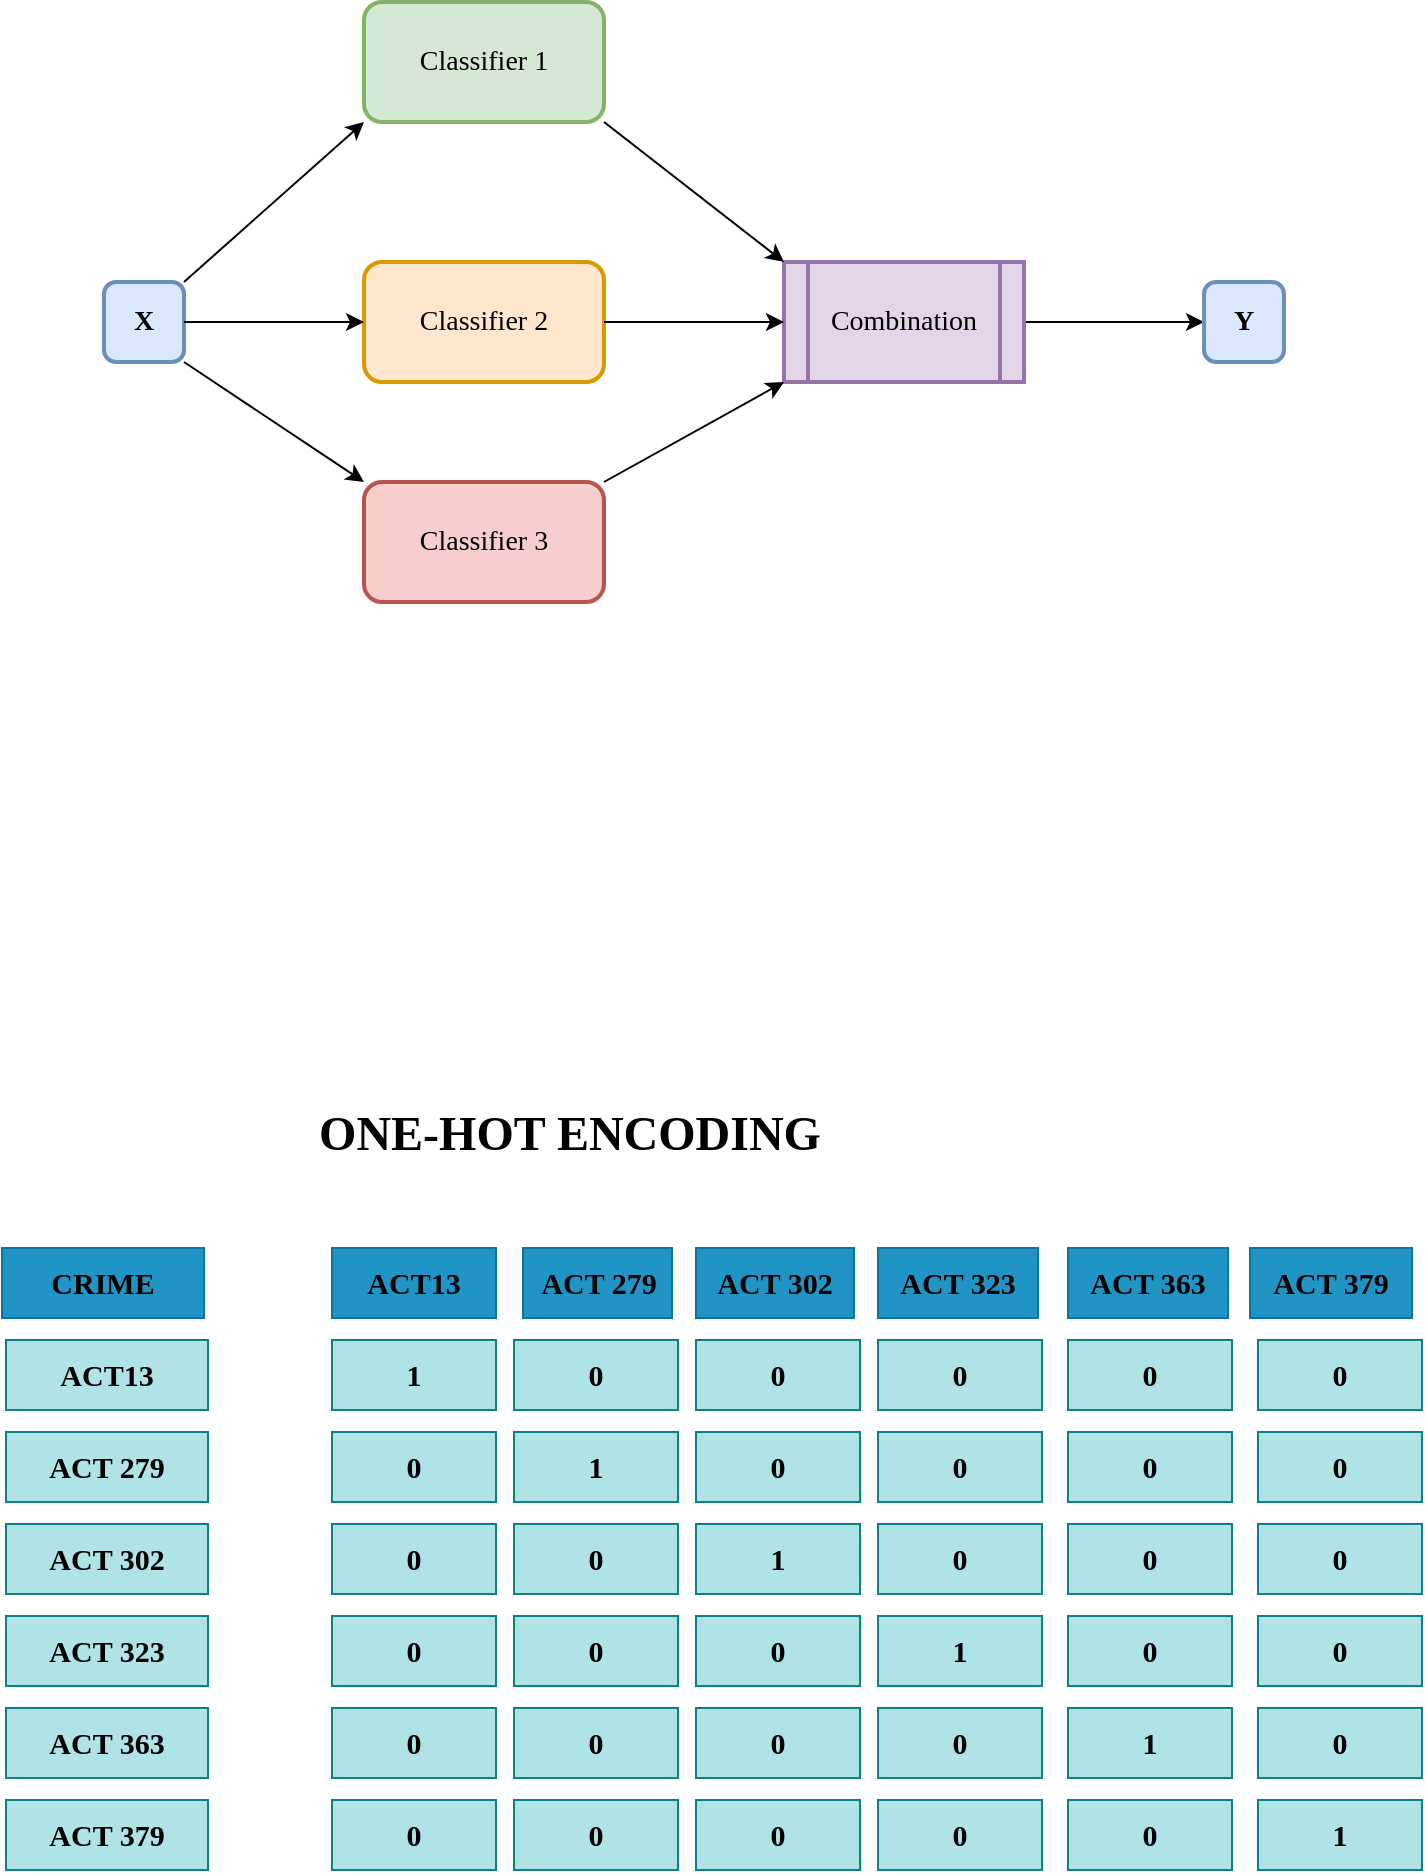 <mxfile version="24.2.3" type="github">
  <diagram name="Page-1" id="UZhmsuCfNOGk2xlRdlU8">
    <mxGraphModel dx="1050" dy="522" grid="0" gridSize="10" guides="1" tooltips="1" connect="1" arrows="1" fold="1" page="1" pageScale="1" pageWidth="850" pageHeight="1100" math="0" shadow="0">
      <root>
        <mxCell id="0" />
        <mxCell id="1" parent="0" />
        <mxCell id="53B9AEJA23FO8m4ImgdL-1" value="&lt;font size=&quot;1&quot; face=&quot;Verdana&quot; style=&quot;&quot;&gt;&lt;b style=&quot;font-size: 14px;&quot;&gt;X&lt;/b&gt;&lt;/font&gt;" style="rounded=1;whiteSpace=wrap;html=1;hachureGap=4;fontFamily=Architects Daughter;fontSource=https%3A%2F%2Ffonts.googleapis.com%2Fcss%3Ffamily%3DArchitects%2BDaughter;fillColor=#dae8fc;strokeColor=#6c8ebf;strokeWidth=2;" parent="1" vertex="1">
          <mxGeometry x="100" y="200" width="40" height="40" as="geometry" />
        </mxCell>
        <mxCell id="53B9AEJA23FO8m4ImgdL-2" value="&lt;font face=&quot;Verdana&quot; style=&quot;font-size: 14px;&quot;&gt;Classifier 1&lt;/font&gt;" style="rounded=1;whiteSpace=wrap;html=1;hachureGap=4;fontFamily=Architects Daughter;fontSource=https%3A%2F%2Ffonts.googleapis.com%2Fcss%3Ffamily%3DArchitects%2BDaughter;fillColor=#d5e8d4;strokeColor=#82b366;strokeWidth=2;" parent="1" vertex="1">
          <mxGeometry x="230" y="60" width="120" height="60" as="geometry" />
        </mxCell>
        <mxCell id="53B9AEJA23FO8m4ImgdL-3" value="&lt;font face=&quot;Verdana&quot; style=&quot;font-size: 14px;&quot;&gt;Classifier 2&lt;/font&gt;" style="rounded=1;whiteSpace=wrap;html=1;hachureGap=4;fontFamily=Architects Daughter;fontSource=https%3A%2F%2Ffonts.googleapis.com%2Fcss%3Ffamily%3DArchitects%2BDaughter;fillColor=#ffe6cc;strokeColor=#d79b00;strokeWidth=2;" parent="1" vertex="1">
          <mxGeometry x="230" y="190" width="120" height="60" as="geometry" />
        </mxCell>
        <mxCell id="53B9AEJA23FO8m4ImgdL-4" value="&lt;font face=&quot;Verdana&quot; style=&quot;font-size: 14px;&quot;&gt;Classifier 3&lt;/font&gt;" style="rounded=1;whiteSpace=wrap;html=1;hachureGap=4;fontFamily=Architects Daughter;fontSource=https%3A%2F%2Ffonts.googleapis.com%2Fcss%3Ffamily%3DArchitects%2BDaughter;fillColor=#f8cecc;strokeColor=#b85450;strokeWidth=2;" parent="1" vertex="1">
          <mxGeometry x="230" y="300" width="120" height="60" as="geometry" />
        </mxCell>
        <mxCell id="53B9AEJA23FO8m4ImgdL-5" value="" style="endArrow=classic;html=1;rounded=0;hachureGap=4;fontFamily=Architects Daughter;fontSource=https%3A%2F%2Ffonts.googleapis.com%2Fcss%3Ffamily%3DArchitects%2BDaughter;exitX=1;exitY=0;exitDx=0;exitDy=0;entryX=0;entryY=1;entryDx=0;entryDy=0;" parent="1" source="53B9AEJA23FO8m4ImgdL-1" target="53B9AEJA23FO8m4ImgdL-2" edge="1">
          <mxGeometry width="50" height="50" relative="1" as="geometry">
            <mxPoint x="400" y="290" as="sourcePoint" />
            <mxPoint x="450" y="240" as="targetPoint" />
          </mxGeometry>
        </mxCell>
        <mxCell id="53B9AEJA23FO8m4ImgdL-6" value="" style="endArrow=classic;html=1;rounded=0;hachureGap=4;fontFamily=Architects Daughter;fontSource=https%3A%2F%2Ffonts.googleapis.com%2Fcss%3Ffamily%3DArchitects%2BDaughter;exitX=1;exitY=0.5;exitDx=0;exitDy=0;entryX=0;entryY=0.5;entryDx=0;entryDy=0;" parent="1" source="53B9AEJA23FO8m4ImgdL-1" target="53B9AEJA23FO8m4ImgdL-3" edge="1">
          <mxGeometry width="50" height="50" relative="1" as="geometry">
            <mxPoint x="400" y="290" as="sourcePoint" />
            <mxPoint x="450" y="240" as="targetPoint" />
          </mxGeometry>
        </mxCell>
        <mxCell id="53B9AEJA23FO8m4ImgdL-7" value="" style="endArrow=classic;html=1;rounded=0;hachureGap=4;fontFamily=Architects Daughter;fontSource=https%3A%2F%2Ffonts.googleapis.com%2Fcss%3Ffamily%3DArchitects%2BDaughter;exitX=1;exitY=1;exitDx=0;exitDy=0;entryX=0;entryY=0;entryDx=0;entryDy=0;" parent="1" source="53B9AEJA23FO8m4ImgdL-1" target="53B9AEJA23FO8m4ImgdL-4" edge="1">
          <mxGeometry width="50" height="50" relative="1" as="geometry">
            <mxPoint x="400" y="290" as="sourcePoint" />
            <mxPoint x="450" y="240" as="targetPoint" />
          </mxGeometry>
        </mxCell>
        <mxCell id="53B9AEJA23FO8m4ImgdL-13" value="" style="edgeStyle=orthogonalEdgeStyle;rounded=0;hachureGap=4;orthogonalLoop=1;jettySize=auto;html=1;fontFamily=Architects Daughter;fontSource=https%3A%2F%2Ffonts.googleapis.com%2Fcss%3Ffamily%3DArchitects%2BDaughter;" parent="1" source="53B9AEJA23FO8m4ImgdL-8" target="53B9AEJA23FO8m4ImgdL-12" edge="1">
          <mxGeometry relative="1" as="geometry" />
        </mxCell>
        <mxCell id="53B9AEJA23FO8m4ImgdL-8" value="&lt;font style=&quot;font-size: 14px;&quot; face=&quot;Verdana&quot;&gt;Combination&lt;/font&gt;" style="shape=process;whiteSpace=wrap;html=1;backgroundOutline=1;hachureGap=4;fontFamily=Architects Daughter;fontSource=https%3A%2F%2Ffonts.googleapis.com%2Fcss%3Ffamily%3DArchitects%2BDaughter;fillColor=#e1d5e7;strokeColor=#9673a6;strokeWidth=2;" parent="1" vertex="1">
          <mxGeometry x="440" y="190" width="120" height="60" as="geometry" />
        </mxCell>
        <mxCell id="53B9AEJA23FO8m4ImgdL-9" value="" style="endArrow=classic;html=1;rounded=0;hachureGap=4;fontFamily=Architects Daughter;fontSource=https%3A%2F%2Ffonts.googleapis.com%2Fcss%3Ffamily%3DArchitects%2BDaughter;entryX=0;entryY=0.5;entryDx=0;entryDy=0;" parent="1" source="53B9AEJA23FO8m4ImgdL-3" target="53B9AEJA23FO8m4ImgdL-8" edge="1">
          <mxGeometry width="50" height="50" relative="1" as="geometry">
            <mxPoint x="400" y="290" as="sourcePoint" />
            <mxPoint x="450" y="240" as="targetPoint" />
          </mxGeometry>
        </mxCell>
        <mxCell id="53B9AEJA23FO8m4ImgdL-10" value="" style="endArrow=classic;html=1;rounded=0;hachureGap=4;fontFamily=Architects Daughter;fontSource=https%3A%2F%2Ffonts.googleapis.com%2Fcss%3Ffamily%3DArchitects%2BDaughter;exitX=1;exitY=1;exitDx=0;exitDy=0;entryX=0;entryY=0;entryDx=0;entryDy=0;" parent="1" source="53B9AEJA23FO8m4ImgdL-2" target="53B9AEJA23FO8m4ImgdL-8" edge="1">
          <mxGeometry width="50" height="50" relative="1" as="geometry">
            <mxPoint x="400" y="290" as="sourcePoint" />
            <mxPoint x="450" y="240" as="targetPoint" />
          </mxGeometry>
        </mxCell>
        <mxCell id="53B9AEJA23FO8m4ImgdL-11" value="" style="endArrow=classic;html=1;rounded=0;hachureGap=4;fontFamily=Architects Daughter;fontSource=https%3A%2F%2Ffonts.googleapis.com%2Fcss%3Ffamily%3DArchitects%2BDaughter;exitX=1;exitY=0;exitDx=0;exitDy=0;entryX=0;entryY=1;entryDx=0;entryDy=0;" parent="1" source="53B9AEJA23FO8m4ImgdL-4" target="53B9AEJA23FO8m4ImgdL-8" edge="1">
          <mxGeometry width="50" height="50" relative="1" as="geometry">
            <mxPoint x="400" y="290" as="sourcePoint" />
            <mxPoint x="450" y="240" as="targetPoint" />
          </mxGeometry>
        </mxCell>
        <mxCell id="53B9AEJA23FO8m4ImgdL-12" value="&lt;font face=&quot;Verdana&quot;&gt;&lt;span style=&quot;font-size: 14px;&quot;&gt;&lt;b&gt;Y&lt;/b&gt;&lt;/span&gt;&lt;/font&gt;" style="rounded=1;whiteSpace=wrap;html=1;hachureGap=4;fontFamily=Architects Daughter;fontSource=https%3A%2F%2Ffonts.googleapis.com%2Fcss%3Ffamily%3DArchitects%2BDaughter;fillColor=#dae8fc;strokeColor=#6c8ebf;strokeWidth=2;" parent="1" vertex="1">
          <mxGeometry x="650" y="200" width="40" height="40" as="geometry" />
        </mxCell>
        <mxCell id="3l8NTvODJtoST_4Azbzs-1" value="&lt;b&gt;&lt;font style=&quot;font-size: 24px;&quot; face=&quot;Times New Roman&quot;&gt;ONE-HOT ENCODING&lt;/font&gt;&lt;/b&gt;" style="text;html=1;align=center;verticalAlign=middle;whiteSpace=wrap;rounded=0;fontFamily=Architects Daughter;fontSource=https%3A%2F%2Ffonts.googleapis.com%2Fcss%3Ffamily%3DArchitects%2BDaughter;" vertex="1" parent="1">
          <mxGeometry x="179" y="611" width="308" height="30" as="geometry" />
        </mxCell>
        <mxCell id="3l8NTvODJtoST_4Azbzs-2" value="&lt;b&gt;&lt;font style=&quot;font-size: 15px;&quot; face=&quot;Times New Roman&quot;&gt;CRIME&lt;/font&gt;&lt;/b&gt;" style="rounded=0;whiteSpace=wrap;html=1;hachureGap=4;fontFamily=Architects Daughter;fontSource=https%3A%2F%2Ffonts.googleapis.com%2Fcss%3Ffamily%3DArchitects%2BDaughter;fillColor=#2094c5;strokeColor=#10739E;" vertex="1" parent="1">
          <mxGeometry x="49" y="683" width="101" height="35" as="geometry" />
        </mxCell>
        <mxCell id="3l8NTvODJtoST_4Azbzs-3" value="&lt;font face=&quot;Times New Roman&quot;&gt;&lt;span style=&quot;font-size: 15px;&quot;&gt;&lt;b&gt;ACT13&lt;/b&gt;&lt;/span&gt;&lt;/font&gt;" style="rounded=0;whiteSpace=wrap;html=1;hachureGap=4;fontFamily=Architects Daughter;fontSource=https%3A%2F%2Ffonts.googleapis.com%2Fcss%3Ffamily%3DArchitects%2BDaughter;fillColor=#b0e3e6;strokeColor=#0e8088;" vertex="1" parent="1">
          <mxGeometry x="51" y="729" width="101" height="35" as="geometry" />
        </mxCell>
        <mxCell id="3l8NTvODJtoST_4Azbzs-4" value="&lt;font face=&quot;Times New Roman&quot;&gt;&lt;span style=&quot;font-size: 15px;&quot;&gt;&lt;b&gt;ACT 279&lt;/b&gt;&lt;/span&gt;&lt;/font&gt;" style="rounded=0;whiteSpace=wrap;html=1;hachureGap=4;fontFamily=Architects Daughter;fontSource=https%3A%2F%2Ffonts.googleapis.com%2Fcss%3Ffamily%3DArchitects%2BDaughter;fillColor=#b0e3e6;strokeColor=#0e8088;" vertex="1" parent="1">
          <mxGeometry x="51" y="775" width="101" height="35" as="geometry" />
        </mxCell>
        <mxCell id="3l8NTvODJtoST_4Azbzs-5" value="&lt;font face=&quot;Times New Roman&quot;&gt;&lt;span style=&quot;font-size: 15px;&quot;&gt;&lt;b&gt;ACT 302&lt;/b&gt;&lt;/span&gt;&lt;/font&gt;" style="rounded=0;whiteSpace=wrap;html=1;hachureGap=4;fontFamily=Architects Daughter;fontSource=https%3A%2F%2Ffonts.googleapis.com%2Fcss%3Ffamily%3DArchitects%2BDaughter;fillColor=#b0e3e6;strokeColor=#0e8088;" vertex="1" parent="1">
          <mxGeometry x="51" y="821" width="101" height="35" as="geometry" />
        </mxCell>
        <mxCell id="3l8NTvODJtoST_4Azbzs-6" value="&lt;b&gt;&lt;font style=&quot;font-size: 15px;&quot; face=&quot;Times New Roman&quot;&gt;ACT 323&lt;/font&gt;&lt;/b&gt;" style="rounded=0;whiteSpace=wrap;html=1;hachureGap=4;fontFamily=Architects Daughter;fontSource=https%3A%2F%2Ffonts.googleapis.com%2Fcss%3Ffamily%3DArchitects%2BDaughter;fillColor=#b0e3e6;strokeColor=#0e8088;" vertex="1" parent="1">
          <mxGeometry x="51" y="867" width="101" height="35" as="geometry" />
        </mxCell>
        <mxCell id="3l8NTvODJtoST_4Azbzs-7" value="&lt;b&gt;&lt;font style=&quot;font-size: 15px;&quot; face=&quot;Times New Roman&quot;&gt;ACT 363&lt;/font&gt;&lt;/b&gt;" style="rounded=0;whiteSpace=wrap;html=1;hachureGap=4;fontFamily=Architects Daughter;fontSource=https%3A%2F%2Ffonts.googleapis.com%2Fcss%3Ffamily%3DArchitects%2BDaughter;fillColor=#b0e3e6;strokeColor=#0e8088;" vertex="1" parent="1">
          <mxGeometry x="51" y="913" width="101" height="35" as="geometry" />
        </mxCell>
        <mxCell id="3l8NTvODJtoST_4Azbzs-8" value="&lt;b&gt;&lt;font style=&quot;font-size: 15px;&quot; face=&quot;Times New Roman&quot;&gt;ACT 379&lt;/font&gt;&lt;/b&gt;" style="rounded=0;whiteSpace=wrap;html=1;hachureGap=4;fontFamily=Architects Daughter;fontSource=https%3A%2F%2Ffonts.googleapis.com%2Fcss%3Ffamily%3DArchitects%2BDaughter;fillColor=#b0e3e6;strokeColor=#0e8088;" vertex="1" parent="1">
          <mxGeometry x="51" y="959" width="101" height="35" as="geometry" />
        </mxCell>
        <mxCell id="3l8NTvODJtoST_4Azbzs-9" value="&lt;font face=&quot;Times New Roman&quot;&gt;&lt;span style=&quot;font-size: 15px;&quot;&gt;&lt;b&gt;ACT13&lt;/b&gt;&lt;/span&gt;&lt;/font&gt;" style="rounded=0;whiteSpace=wrap;html=1;hachureGap=4;fontFamily=Architects Daughter;fontSource=https%3A%2F%2Ffonts.googleapis.com%2Fcss%3Ffamily%3DArchitects%2BDaughter;fillColor=#2094c5;strokeColor=#10739E;" vertex="1" parent="1">
          <mxGeometry x="214" y="683" width="82" height="35" as="geometry" />
        </mxCell>
        <mxCell id="3l8NTvODJtoST_4Azbzs-11" value="&lt;font face=&quot;Times New Roman&quot;&gt;&lt;span style=&quot;font-size: 15px;&quot;&gt;&lt;b&gt;ACT 279&lt;/b&gt;&lt;/span&gt;&lt;/font&gt;" style="rounded=0;whiteSpace=wrap;html=1;hachureGap=4;fontFamily=Architects Daughter;fontSource=https%3A%2F%2Ffonts.googleapis.com%2Fcss%3Ffamily%3DArchitects%2BDaughter;fillColor=#2094c5;strokeColor=#10739E;" vertex="1" parent="1">
          <mxGeometry x="309.5" y="683" width="74.5" height="35" as="geometry" />
        </mxCell>
        <mxCell id="3l8NTvODJtoST_4Azbzs-12" value="&lt;font face=&quot;Times New Roman&quot;&gt;&lt;span style=&quot;font-size: 15px;&quot;&gt;&lt;b&gt;ACT 302&lt;/b&gt;&lt;/span&gt;&lt;/font&gt;" style="rounded=0;whiteSpace=wrap;html=1;hachureGap=4;fontFamily=Architects Daughter;fontSource=https%3A%2F%2Ffonts.googleapis.com%2Fcss%3Ffamily%3DArchitects%2BDaughter;fillColor=#2094c5;strokeColor=#10739E;" vertex="1" parent="1">
          <mxGeometry x="396" y="683" width="79" height="35" as="geometry" />
        </mxCell>
        <mxCell id="3l8NTvODJtoST_4Azbzs-13" value="&lt;b&gt;&lt;font style=&quot;font-size: 15px;&quot; face=&quot;Times New Roman&quot;&gt;ACT 323&lt;/font&gt;&lt;/b&gt;" style="rounded=0;whiteSpace=wrap;html=1;hachureGap=4;fontFamily=Architects Daughter;fontSource=https%3A%2F%2Ffonts.googleapis.com%2Fcss%3Ffamily%3DArchitects%2BDaughter;fillColor=#2094c5;strokeColor=#10739E;" vertex="1" parent="1">
          <mxGeometry x="487" y="683" width="80" height="35" as="geometry" />
        </mxCell>
        <mxCell id="3l8NTvODJtoST_4Azbzs-14" value="&lt;b&gt;&lt;font style=&quot;font-size: 15px;&quot; face=&quot;Times New Roman&quot;&gt;ACT 363&lt;/font&gt;&lt;/b&gt;" style="rounded=0;whiteSpace=wrap;html=1;hachureGap=4;fontFamily=Architects Daughter;fontSource=https%3A%2F%2Ffonts.googleapis.com%2Fcss%3Ffamily%3DArchitects%2BDaughter;fillColor=#2094c5;strokeColor=#10739E;" vertex="1" parent="1">
          <mxGeometry x="582" y="683" width="80" height="35" as="geometry" />
        </mxCell>
        <mxCell id="3l8NTvODJtoST_4Azbzs-15" value="&lt;b&gt;&lt;font style=&quot;font-size: 15px;&quot; face=&quot;Times New Roman&quot;&gt;ACT 379&lt;/font&gt;&lt;/b&gt;" style="rounded=0;whiteSpace=wrap;html=1;hachureGap=4;fontFamily=Architects Daughter;fontSource=https%3A%2F%2Ffonts.googleapis.com%2Fcss%3Ffamily%3DArchitects%2BDaughter;fillColor=#2094c5;strokeColor=#10739E;" vertex="1" parent="1">
          <mxGeometry x="673" y="683" width="81" height="35" as="geometry" />
        </mxCell>
        <mxCell id="3l8NTvODJtoST_4Azbzs-17" value="&lt;font face=&quot;Times New Roman&quot;&gt;&lt;span style=&quot;font-size: 15px;&quot;&gt;&lt;b&gt;1&lt;/b&gt;&lt;/span&gt;&lt;/font&gt;" style="rounded=0;whiteSpace=wrap;html=1;hachureGap=4;fontFamily=Architects Daughter;fontSource=https%3A%2F%2Ffonts.googleapis.com%2Fcss%3Ffamily%3DArchitects%2BDaughter;fillColor=#b0e3e6;strokeColor=#0e8088;" vertex="1" parent="1">
          <mxGeometry x="214" y="729" width="82" height="35" as="geometry" />
        </mxCell>
        <mxCell id="3l8NTvODJtoST_4Azbzs-18" value="&lt;font face=&quot;Times New Roman&quot;&gt;&lt;span style=&quot;font-size: 15px;&quot;&gt;&lt;b&gt;0&lt;/b&gt;&lt;/span&gt;&lt;/font&gt;" style="rounded=0;whiteSpace=wrap;html=1;hachureGap=4;fontFamily=Architects Daughter;fontSource=https%3A%2F%2Ffonts.googleapis.com%2Fcss%3Ffamily%3DArchitects%2BDaughter;fillColor=#b0e3e6;strokeColor=#0e8088;" vertex="1" parent="1">
          <mxGeometry x="214" y="775" width="82" height="35" as="geometry" />
        </mxCell>
        <mxCell id="3l8NTvODJtoST_4Azbzs-19" value="&lt;font face=&quot;Times New Roman&quot;&gt;&lt;span style=&quot;font-size: 15px;&quot;&gt;&lt;b&gt;0&lt;/b&gt;&lt;/span&gt;&lt;/font&gt;" style="rounded=0;whiteSpace=wrap;html=1;hachureGap=4;fontFamily=Architects Daughter;fontSource=https%3A%2F%2Ffonts.googleapis.com%2Fcss%3Ffamily%3DArchitects%2BDaughter;fillColor=#b0e3e6;strokeColor=#0e8088;" vertex="1" parent="1">
          <mxGeometry x="214" y="821" width="82" height="35" as="geometry" />
        </mxCell>
        <mxCell id="3l8NTvODJtoST_4Azbzs-20" value="&lt;font face=&quot;Times New Roman&quot;&gt;&lt;span style=&quot;font-size: 15px;&quot;&gt;&lt;b&gt;0&lt;/b&gt;&lt;/span&gt;&lt;/font&gt;" style="rounded=0;whiteSpace=wrap;html=1;hachureGap=4;fontFamily=Architects Daughter;fontSource=https%3A%2F%2Ffonts.googleapis.com%2Fcss%3Ffamily%3DArchitects%2BDaughter;fillColor=#b0e3e6;strokeColor=#0e8088;" vertex="1" parent="1">
          <mxGeometry x="214" y="867" width="82" height="35" as="geometry" />
        </mxCell>
        <mxCell id="3l8NTvODJtoST_4Azbzs-21" value="&lt;font face=&quot;Times New Roman&quot;&gt;&lt;span style=&quot;font-size: 15px;&quot;&gt;&lt;b&gt;0&lt;/b&gt;&lt;/span&gt;&lt;/font&gt;" style="rounded=0;whiteSpace=wrap;html=1;hachureGap=4;fontFamily=Architects Daughter;fontSource=https%3A%2F%2Ffonts.googleapis.com%2Fcss%3Ffamily%3DArchitects%2BDaughter;fillColor=#b0e3e6;strokeColor=#0e8088;" vertex="1" parent="1">
          <mxGeometry x="214" y="913" width="82" height="35" as="geometry" />
        </mxCell>
        <mxCell id="3l8NTvODJtoST_4Azbzs-22" value="&lt;font face=&quot;Times New Roman&quot;&gt;&lt;span style=&quot;font-size: 15px;&quot;&gt;&lt;b&gt;0&lt;/b&gt;&lt;/span&gt;&lt;/font&gt;" style="rounded=0;whiteSpace=wrap;html=1;hachureGap=4;fontFamily=Architects Daughter;fontSource=https%3A%2F%2Ffonts.googleapis.com%2Fcss%3Ffamily%3DArchitects%2BDaughter;fillColor=#b0e3e6;strokeColor=#0e8088;" vertex="1" parent="1">
          <mxGeometry x="214" y="959" width="82" height="35" as="geometry" />
        </mxCell>
        <mxCell id="3l8NTvODJtoST_4Azbzs-24" value="&lt;font face=&quot;Times New Roman&quot;&gt;&lt;span style=&quot;font-size: 15px;&quot;&gt;&lt;b&gt;0&lt;/b&gt;&lt;/span&gt;&lt;/font&gt;" style="rounded=0;whiteSpace=wrap;html=1;hachureGap=4;fontFamily=Architects Daughter;fontSource=https%3A%2F%2Ffonts.googleapis.com%2Fcss%3Ffamily%3DArchitects%2BDaughter;fillColor=#b0e3e6;strokeColor=#0e8088;" vertex="1" parent="1">
          <mxGeometry x="305" y="729" width="82" height="35" as="geometry" />
        </mxCell>
        <mxCell id="3l8NTvODJtoST_4Azbzs-25" value="&lt;font face=&quot;Times New Roman&quot;&gt;&lt;span style=&quot;font-size: 15px;&quot;&gt;&lt;b&gt;1&lt;/b&gt;&lt;/span&gt;&lt;/font&gt;" style="rounded=0;whiteSpace=wrap;html=1;hachureGap=4;fontFamily=Architects Daughter;fontSource=https%3A%2F%2Ffonts.googleapis.com%2Fcss%3Ffamily%3DArchitects%2BDaughter;fillColor=#b0e3e6;strokeColor=#0e8088;" vertex="1" parent="1">
          <mxGeometry x="305" y="775" width="82" height="35" as="geometry" />
        </mxCell>
        <mxCell id="3l8NTvODJtoST_4Azbzs-26" value="&lt;font face=&quot;Times New Roman&quot;&gt;&lt;span style=&quot;font-size: 15px;&quot;&gt;&lt;b&gt;0&lt;/b&gt;&lt;/span&gt;&lt;/font&gt;" style="rounded=0;whiteSpace=wrap;html=1;hachureGap=4;fontFamily=Architects Daughter;fontSource=https%3A%2F%2Ffonts.googleapis.com%2Fcss%3Ffamily%3DArchitects%2BDaughter;fillColor=#b0e3e6;strokeColor=#0e8088;" vertex="1" parent="1">
          <mxGeometry x="305" y="821" width="82" height="35" as="geometry" />
        </mxCell>
        <mxCell id="3l8NTvODJtoST_4Azbzs-27" value="&lt;font face=&quot;Times New Roman&quot;&gt;&lt;span style=&quot;font-size: 15px;&quot;&gt;&lt;b&gt;0&lt;/b&gt;&lt;/span&gt;&lt;/font&gt;" style="rounded=0;whiteSpace=wrap;html=1;hachureGap=4;fontFamily=Architects Daughter;fontSource=https%3A%2F%2Ffonts.googleapis.com%2Fcss%3Ffamily%3DArchitects%2BDaughter;fillColor=#b0e3e6;strokeColor=#0e8088;" vertex="1" parent="1">
          <mxGeometry x="305" y="867" width="82" height="35" as="geometry" />
        </mxCell>
        <mxCell id="3l8NTvODJtoST_4Azbzs-28" value="&lt;font face=&quot;Times New Roman&quot;&gt;&lt;span style=&quot;font-size: 15px;&quot;&gt;&lt;b&gt;0&lt;/b&gt;&lt;/span&gt;&lt;/font&gt;" style="rounded=0;whiteSpace=wrap;html=1;hachureGap=4;fontFamily=Architects Daughter;fontSource=https%3A%2F%2Ffonts.googleapis.com%2Fcss%3Ffamily%3DArchitects%2BDaughter;fillColor=#b0e3e6;strokeColor=#0e8088;" vertex="1" parent="1">
          <mxGeometry x="305" y="913" width="82" height="35" as="geometry" />
        </mxCell>
        <mxCell id="3l8NTvODJtoST_4Azbzs-29" value="&lt;font face=&quot;Times New Roman&quot;&gt;&lt;span style=&quot;font-size: 15px;&quot;&gt;&lt;b&gt;0&lt;/b&gt;&lt;/span&gt;&lt;/font&gt;" style="rounded=0;whiteSpace=wrap;html=1;hachureGap=4;fontFamily=Architects Daughter;fontSource=https%3A%2F%2Ffonts.googleapis.com%2Fcss%3Ffamily%3DArchitects%2BDaughter;fillColor=#b0e3e6;strokeColor=#0e8088;" vertex="1" parent="1">
          <mxGeometry x="305" y="959" width="82" height="35" as="geometry" />
        </mxCell>
        <mxCell id="3l8NTvODJtoST_4Azbzs-30" value="&lt;font face=&quot;Times New Roman&quot;&gt;&lt;span style=&quot;font-size: 15px;&quot;&gt;&lt;b&gt;0&lt;/b&gt;&lt;/span&gt;&lt;/font&gt;" style="rounded=0;whiteSpace=wrap;html=1;hachureGap=4;fontFamily=Architects Daughter;fontSource=https%3A%2F%2Ffonts.googleapis.com%2Fcss%3Ffamily%3DArchitects%2BDaughter;fillColor=#b0e3e6;strokeColor=#0e8088;" vertex="1" parent="1">
          <mxGeometry x="396" y="729" width="82" height="35" as="geometry" />
        </mxCell>
        <mxCell id="3l8NTvODJtoST_4Azbzs-31" value="&lt;font face=&quot;Times New Roman&quot;&gt;&lt;span style=&quot;font-size: 15px;&quot;&gt;&lt;b&gt;0&lt;/b&gt;&lt;/span&gt;&lt;/font&gt;" style="rounded=0;whiteSpace=wrap;html=1;hachureGap=4;fontFamily=Architects Daughter;fontSource=https%3A%2F%2Ffonts.googleapis.com%2Fcss%3Ffamily%3DArchitects%2BDaughter;fillColor=#b0e3e6;strokeColor=#0e8088;" vertex="1" parent="1">
          <mxGeometry x="396" y="775" width="82" height="35" as="geometry" />
        </mxCell>
        <mxCell id="3l8NTvODJtoST_4Azbzs-32" value="&lt;font face=&quot;Times New Roman&quot;&gt;&lt;span style=&quot;font-size: 15px;&quot;&gt;&lt;b&gt;1&lt;/b&gt;&lt;/span&gt;&lt;/font&gt;" style="rounded=0;whiteSpace=wrap;html=1;hachureGap=4;fontFamily=Architects Daughter;fontSource=https%3A%2F%2Ffonts.googleapis.com%2Fcss%3Ffamily%3DArchitects%2BDaughter;fillColor=#b0e3e6;strokeColor=#0e8088;" vertex="1" parent="1">
          <mxGeometry x="396" y="821" width="82" height="35" as="geometry" />
        </mxCell>
        <mxCell id="3l8NTvODJtoST_4Azbzs-33" value="&lt;font face=&quot;Times New Roman&quot;&gt;&lt;span style=&quot;font-size: 15px;&quot;&gt;&lt;b&gt;0&lt;/b&gt;&lt;/span&gt;&lt;/font&gt;" style="rounded=0;whiteSpace=wrap;html=1;hachureGap=4;fontFamily=Architects Daughter;fontSource=https%3A%2F%2Ffonts.googleapis.com%2Fcss%3Ffamily%3DArchitects%2BDaughter;fillColor=#b0e3e6;strokeColor=#0e8088;" vertex="1" parent="1">
          <mxGeometry x="396" y="867" width="82" height="35" as="geometry" />
        </mxCell>
        <mxCell id="3l8NTvODJtoST_4Azbzs-34" value="&lt;font face=&quot;Times New Roman&quot;&gt;&lt;span style=&quot;font-size: 15px;&quot;&gt;&lt;b&gt;0&lt;/b&gt;&lt;/span&gt;&lt;/font&gt;" style="rounded=0;whiteSpace=wrap;html=1;hachureGap=4;fontFamily=Architects Daughter;fontSource=https%3A%2F%2Ffonts.googleapis.com%2Fcss%3Ffamily%3DArchitects%2BDaughter;fillColor=#b0e3e6;strokeColor=#0e8088;" vertex="1" parent="1">
          <mxGeometry x="396" y="913" width="82" height="35" as="geometry" />
        </mxCell>
        <mxCell id="3l8NTvODJtoST_4Azbzs-35" value="&lt;font face=&quot;Times New Roman&quot;&gt;&lt;span style=&quot;font-size: 15px;&quot;&gt;&lt;b&gt;0&lt;/b&gt;&lt;/span&gt;&lt;/font&gt;" style="rounded=0;whiteSpace=wrap;html=1;hachureGap=4;fontFamily=Architects Daughter;fontSource=https%3A%2F%2Ffonts.googleapis.com%2Fcss%3Ffamily%3DArchitects%2BDaughter;fillColor=#b0e3e6;strokeColor=#0e8088;" vertex="1" parent="1">
          <mxGeometry x="396" y="959" width="82" height="35" as="geometry" />
        </mxCell>
        <mxCell id="3l8NTvODJtoST_4Azbzs-36" value="&lt;font face=&quot;Times New Roman&quot;&gt;&lt;span style=&quot;font-size: 15px;&quot;&gt;&lt;b&gt;0&lt;/b&gt;&lt;/span&gt;&lt;/font&gt;" style="rounded=0;whiteSpace=wrap;html=1;hachureGap=4;fontFamily=Architects Daughter;fontSource=https%3A%2F%2Ffonts.googleapis.com%2Fcss%3Ffamily%3DArchitects%2BDaughter;fillColor=#b0e3e6;strokeColor=#0e8088;" vertex="1" parent="1">
          <mxGeometry x="487" y="729" width="82" height="35" as="geometry" />
        </mxCell>
        <mxCell id="3l8NTvODJtoST_4Azbzs-37" value="&lt;font face=&quot;Times New Roman&quot;&gt;&lt;span style=&quot;font-size: 15px;&quot;&gt;&lt;b&gt;0&lt;/b&gt;&lt;/span&gt;&lt;/font&gt;" style="rounded=0;whiteSpace=wrap;html=1;hachureGap=4;fontFamily=Architects Daughter;fontSource=https%3A%2F%2Ffonts.googleapis.com%2Fcss%3Ffamily%3DArchitects%2BDaughter;fillColor=#b0e3e6;strokeColor=#0e8088;" vertex="1" parent="1">
          <mxGeometry x="487" y="775" width="82" height="35" as="geometry" />
        </mxCell>
        <mxCell id="3l8NTvODJtoST_4Azbzs-38" value="&lt;font face=&quot;Times New Roman&quot;&gt;&lt;span style=&quot;font-size: 15px;&quot;&gt;&lt;b&gt;0&lt;/b&gt;&lt;/span&gt;&lt;/font&gt;" style="rounded=0;whiteSpace=wrap;html=1;hachureGap=4;fontFamily=Architects Daughter;fontSource=https%3A%2F%2Ffonts.googleapis.com%2Fcss%3Ffamily%3DArchitects%2BDaughter;fillColor=#b0e3e6;strokeColor=#0e8088;" vertex="1" parent="1">
          <mxGeometry x="487" y="821" width="82" height="35" as="geometry" />
        </mxCell>
        <mxCell id="3l8NTvODJtoST_4Azbzs-39" value="&lt;font face=&quot;Times New Roman&quot;&gt;&lt;span style=&quot;font-size: 15px;&quot;&gt;&lt;b&gt;1&lt;/b&gt;&lt;/span&gt;&lt;/font&gt;" style="rounded=0;whiteSpace=wrap;html=1;hachureGap=4;fontFamily=Architects Daughter;fontSource=https%3A%2F%2Ffonts.googleapis.com%2Fcss%3Ffamily%3DArchitects%2BDaughter;fillColor=#b0e3e6;strokeColor=#0e8088;" vertex="1" parent="1">
          <mxGeometry x="487" y="867" width="82" height="35" as="geometry" />
        </mxCell>
        <mxCell id="3l8NTvODJtoST_4Azbzs-40" value="&lt;font face=&quot;Times New Roman&quot;&gt;&lt;span style=&quot;font-size: 15px;&quot;&gt;&lt;b&gt;0&lt;/b&gt;&lt;/span&gt;&lt;/font&gt;" style="rounded=0;whiteSpace=wrap;html=1;hachureGap=4;fontFamily=Architects Daughter;fontSource=https%3A%2F%2Ffonts.googleapis.com%2Fcss%3Ffamily%3DArchitects%2BDaughter;fillColor=#b0e3e6;strokeColor=#0e8088;" vertex="1" parent="1">
          <mxGeometry x="487" y="913" width="82" height="35" as="geometry" />
        </mxCell>
        <mxCell id="3l8NTvODJtoST_4Azbzs-41" value="&lt;font face=&quot;Times New Roman&quot;&gt;&lt;span style=&quot;font-size: 15px;&quot;&gt;&lt;b&gt;0&lt;/b&gt;&lt;/span&gt;&lt;/font&gt;" style="rounded=0;whiteSpace=wrap;html=1;hachureGap=4;fontFamily=Architects Daughter;fontSource=https%3A%2F%2Ffonts.googleapis.com%2Fcss%3Ffamily%3DArchitects%2BDaughter;fillColor=#b0e3e6;strokeColor=#0e8088;" vertex="1" parent="1">
          <mxGeometry x="487" y="959" width="82" height="35" as="geometry" />
        </mxCell>
        <mxCell id="3l8NTvODJtoST_4Azbzs-42" value="&lt;font face=&quot;Times New Roman&quot;&gt;&lt;span style=&quot;font-size: 15px;&quot;&gt;&lt;b&gt;0&lt;/b&gt;&lt;/span&gt;&lt;/font&gt;" style="rounded=0;whiteSpace=wrap;html=1;hachureGap=4;fontFamily=Architects Daughter;fontSource=https%3A%2F%2Ffonts.googleapis.com%2Fcss%3Ffamily%3DArchitects%2BDaughter;fillColor=#b0e3e6;strokeColor=#0e8088;" vertex="1" parent="1">
          <mxGeometry x="582" y="729" width="82" height="35" as="geometry" />
        </mxCell>
        <mxCell id="3l8NTvODJtoST_4Azbzs-43" value="&lt;font face=&quot;Times New Roman&quot;&gt;&lt;span style=&quot;font-size: 15px;&quot;&gt;&lt;b&gt;0&lt;/b&gt;&lt;/span&gt;&lt;/font&gt;" style="rounded=0;whiteSpace=wrap;html=1;hachureGap=4;fontFamily=Architects Daughter;fontSource=https%3A%2F%2Ffonts.googleapis.com%2Fcss%3Ffamily%3DArchitects%2BDaughter;fillColor=#b0e3e6;strokeColor=#0e8088;" vertex="1" parent="1">
          <mxGeometry x="582" y="775" width="82" height="35" as="geometry" />
        </mxCell>
        <mxCell id="3l8NTvODJtoST_4Azbzs-44" value="&lt;font face=&quot;Times New Roman&quot;&gt;&lt;span style=&quot;font-size: 15px;&quot;&gt;&lt;b&gt;0&lt;/b&gt;&lt;/span&gt;&lt;/font&gt;" style="rounded=0;whiteSpace=wrap;html=1;hachureGap=4;fontFamily=Architects Daughter;fontSource=https%3A%2F%2Ffonts.googleapis.com%2Fcss%3Ffamily%3DArchitects%2BDaughter;fillColor=#b0e3e6;strokeColor=#0e8088;" vertex="1" parent="1">
          <mxGeometry x="582" y="821" width="82" height="35" as="geometry" />
        </mxCell>
        <mxCell id="3l8NTvODJtoST_4Azbzs-45" value="&lt;font face=&quot;Times New Roman&quot;&gt;&lt;span style=&quot;font-size: 15px;&quot;&gt;&lt;b&gt;0&lt;/b&gt;&lt;/span&gt;&lt;/font&gt;" style="rounded=0;whiteSpace=wrap;html=1;hachureGap=4;fontFamily=Architects Daughter;fontSource=https%3A%2F%2Ffonts.googleapis.com%2Fcss%3Ffamily%3DArchitects%2BDaughter;fillColor=#b0e3e6;strokeColor=#0e8088;" vertex="1" parent="1">
          <mxGeometry x="582" y="867" width="82" height="35" as="geometry" />
        </mxCell>
        <mxCell id="3l8NTvODJtoST_4Azbzs-46" value="&lt;font face=&quot;Times New Roman&quot;&gt;&lt;span style=&quot;font-size: 15px;&quot;&gt;&lt;b&gt;1&lt;/b&gt;&lt;/span&gt;&lt;/font&gt;" style="rounded=0;whiteSpace=wrap;html=1;hachureGap=4;fontFamily=Architects Daughter;fontSource=https%3A%2F%2Ffonts.googleapis.com%2Fcss%3Ffamily%3DArchitects%2BDaughter;fillColor=#b0e3e6;strokeColor=#0e8088;" vertex="1" parent="1">
          <mxGeometry x="582" y="913" width="82" height="35" as="geometry" />
        </mxCell>
        <mxCell id="3l8NTvODJtoST_4Azbzs-47" value="&lt;font face=&quot;Times New Roman&quot;&gt;&lt;span style=&quot;font-size: 15px;&quot;&gt;&lt;b&gt;0&lt;/b&gt;&lt;/span&gt;&lt;/font&gt;" style="rounded=0;whiteSpace=wrap;html=1;hachureGap=4;fontFamily=Architects Daughter;fontSource=https%3A%2F%2Ffonts.googleapis.com%2Fcss%3Ffamily%3DArchitects%2BDaughter;fillColor=#b0e3e6;strokeColor=#0e8088;" vertex="1" parent="1">
          <mxGeometry x="582" y="959" width="82" height="35" as="geometry" />
        </mxCell>
        <mxCell id="3l8NTvODJtoST_4Azbzs-48" value="&lt;font face=&quot;Times New Roman&quot;&gt;&lt;span style=&quot;font-size: 15px;&quot;&gt;&lt;b&gt;0&lt;/b&gt;&lt;/span&gt;&lt;/font&gt;" style="rounded=0;whiteSpace=wrap;html=1;hachureGap=4;fontFamily=Architects Daughter;fontSource=https%3A%2F%2Ffonts.googleapis.com%2Fcss%3Ffamily%3DArchitects%2BDaughter;fillColor=#b0e3e6;strokeColor=#0e8088;" vertex="1" parent="1">
          <mxGeometry x="677" y="729" width="82" height="35" as="geometry" />
        </mxCell>
        <mxCell id="3l8NTvODJtoST_4Azbzs-49" value="&lt;font face=&quot;Times New Roman&quot;&gt;&lt;span style=&quot;font-size: 15px;&quot;&gt;&lt;b&gt;0&lt;/b&gt;&lt;/span&gt;&lt;/font&gt;" style="rounded=0;whiteSpace=wrap;html=1;hachureGap=4;fontFamily=Architects Daughter;fontSource=https%3A%2F%2Ffonts.googleapis.com%2Fcss%3Ffamily%3DArchitects%2BDaughter;fillColor=#b0e3e6;strokeColor=#0e8088;" vertex="1" parent="1">
          <mxGeometry x="677" y="775" width="82" height="35" as="geometry" />
        </mxCell>
        <mxCell id="3l8NTvODJtoST_4Azbzs-50" value="&lt;font face=&quot;Times New Roman&quot;&gt;&lt;span style=&quot;font-size: 15px;&quot;&gt;&lt;b&gt;0&lt;/b&gt;&lt;/span&gt;&lt;/font&gt;" style="rounded=0;whiteSpace=wrap;html=1;hachureGap=4;fontFamily=Architects Daughter;fontSource=https%3A%2F%2Ffonts.googleapis.com%2Fcss%3Ffamily%3DArchitects%2BDaughter;fillColor=#b0e3e6;strokeColor=#0e8088;" vertex="1" parent="1">
          <mxGeometry x="677" y="821" width="82" height="35" as="geometry" />
        </mxCell>
        <mxCell id="3l8NTvODJtoST_4Azbzs-51" value="&lt;font face=&quot;Times New Roman&quot;&gt;&lt;span style=&quot;font-size: 15px;&quot;&gt;&lt;b&gt;0&lt;/b&gt;&lt;/span&gt;&lt;/font&gt;" style="rounded=0;whiteSpace=wrap;html=1;hachureGap=4;fontFamily=Architects Daughter;fontSource=https%3A%2F%2Ffonts.googleapis.com%2Fcss%3Ffamily%3DArchitects%2BDaughter;fillColor=#b0e3e6;strokeColor=#0e8088;" vertex="1" parent="1">
          <mxGeometry x="677" y="867" width="82" height="35" as="geometry" />
        </mxCell>
        <mxCell id="3l8NTvODJtoST_4Azbzs-52" value="&lt;font face=&quot;Times New Roman&quot;&gt;&lt;span style=&quot;font-size: 15px;&quot;&gt;&lt;b&gt;0&lt;/b&gt;&lt;/span&gt;&lt;/font&gt;" style="rounded=0;whiteSpace=wrap;html=1;hachureGap=4;fontFamily=Architects Daughter;fontSource=https%3A%2F%2Ffonts.googleapis.com%2Fcss%3Ffamily%3DArchitects%2BDaughter;fillColor=#b0e3e6;strokeColor=#0e8088;" vertex="1" parent="1">
          <mxGeometry x="677" y="913" width="82" height="35" as="geometry" />
        </mxCell>
        <mxCell id="3l8NTvODJtoST_4Azbzs-53" value="&lt;font face=&quot;Times New Roman&quot;&gt;&lt;span style=&quot;font-size: 15px;&quot;&gt;&lt;b&gt;1&lt;/b&gt;&lt;/span&gt;&lt;/font&gt;" style="rounded=0;whiteSpace=wrap;html=1;hachureGap=4;fontFamily=Architects Daughter;fontSource=https%3A%2F%2Ffonts.googleapis.com%2Fcss%3Ffamily%3DArchitects%2BDaughter;fillColor=#b0e3e6;strokeColor=#0e8088;" vertex="1" parent="1">
          <mxGeometry x="677" y="959" width="82" height="35" as="geometry" />
        </mxCell>
      </root>
    </mxGraphModel>
  </diagram>
</mxfile>
